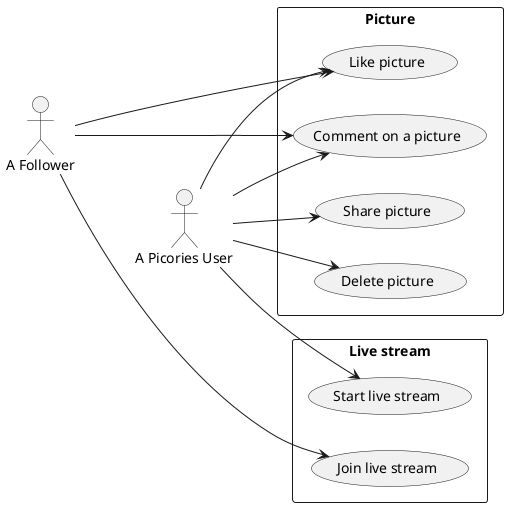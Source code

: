 @startuml

left to right direction

skinparam Shadowing false
skinparam Monochrome true
skinparam PackageStyle rectangle

actor "A Picories User" as user
actor "A Follower" as follower

package "Picture" {
  usecase "Share picture" as UC1
  usecase "Like picture" as UC2
  usecase "Delete picture" as UC3
  usecase "Comment on a picture" as UC4
}

package "Live stream" {
  usecase "Start live stream" as UC5
  usecase "Join live stream" as UC6
}

user --> UC1
user --> UC2
user --> UC3
user --> UC4
user --> UC5
follower ---> UC4
follower ---> UC2
follower ---> UC6


@enduml
